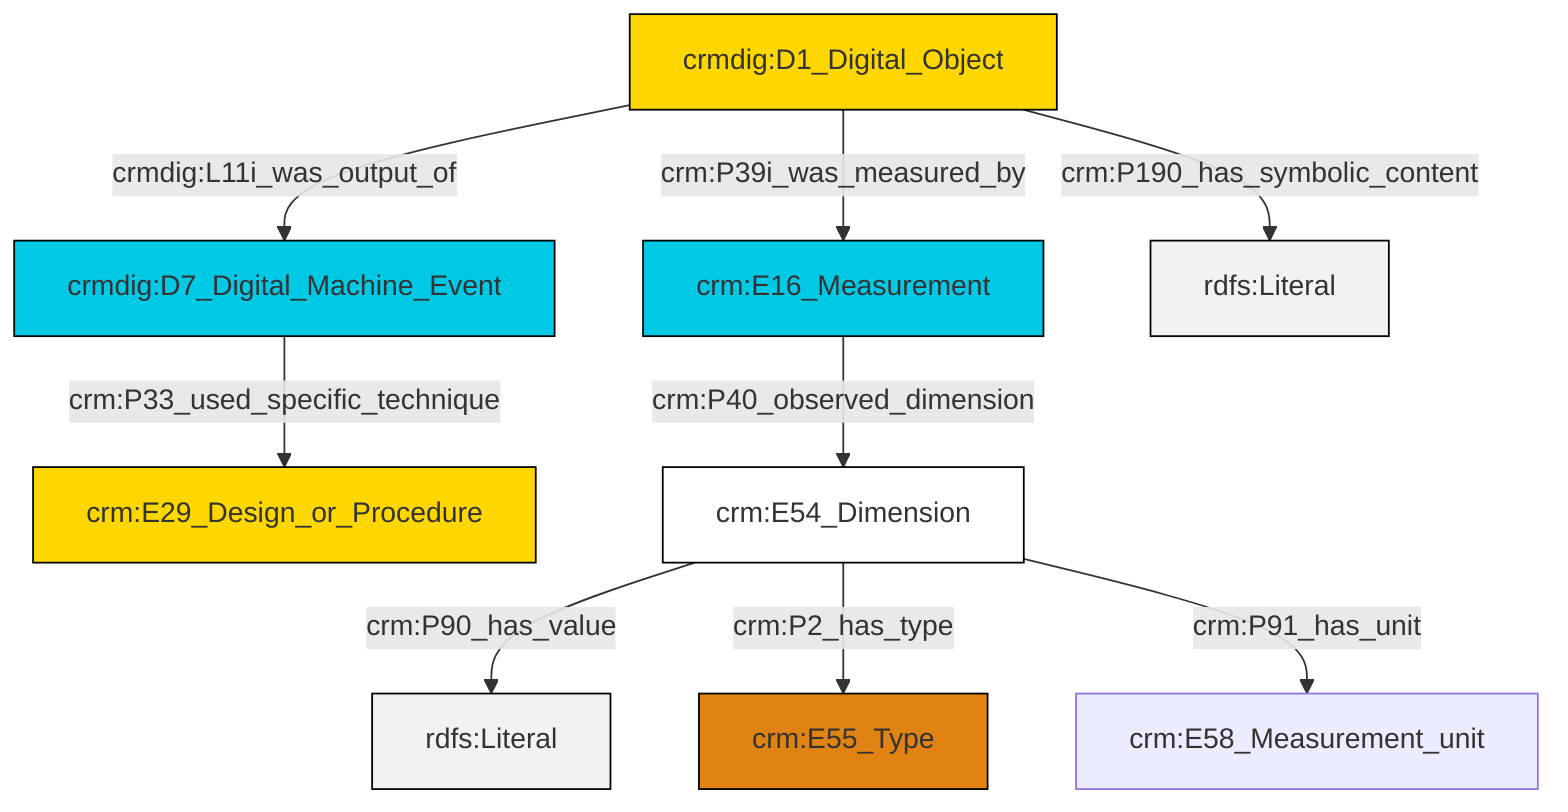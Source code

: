 graph TD
classDef Literal fill:#f2f2f2,stroke:#000000;
classDef CRM_Entity fill:#FFFFFF,stroke:#000000;
classDef Temporal_Entity fill:#00C9E6, stroke:#000000;
classDef Type fill:#E18312, stroke:#000000;
classDef Time-Span fill:#2C9C91, stroke:#000000;
classDef Appellation fill:#FFEB7F, stroke:#000000;
classDef Place fill:#008836, stroke:#000000;
classDef Persistent_Item fill:#B266B2, stroke:#000000;
classDef Conceptual_Object fill:#FFD700, stroke:#000000;
classDef Physical_Thing fill:#D2B48C, stroke:#000000;
classDef Actor fill:#f58aad, stroke:#000000;
classDef PC_Classes fill:#4ce600, stroke:#000000;
classDef Multi fill:#cccccc,stroke:#000000;

2["crmdig:D1_Digital_Object"]:::Conceptual_Object -->|crm:P190_has_symbolic_content| 6[rdfs:Literal]:::Literal
2["crmdig:D1_Digital_Object"]:::Conceptual_Object -->|crm:P39i_was_measured_by| 4["crm:E16_Measurement"]:::Temporal_Entity
2["crmdig:D1_Digital_Object"]:::Conceptual_Object -->|crmdig:L11i_was_output_of| 0["crmdig:D7_Digital_Machine_Event"]:::Temporal_Entity
0["crmdig:D7_Digital_Machine_Event"]:::Temporal_Entity -->|crm:P33_used_specific_technique| 9["crm:E29_Design_or_Procedure"]:::Conceptual_Object
11["crm:E54_Dimension"]:::CRM_Entity -->|crm:P90_has_value| 12[rdfs:Literal]:::Literal
4["crm:E16_Measurement"]:::Temporal_Entity -->|crm:P40_observed_dimension| 11["crm:E54_Dimension"]:::CRM_Entity
11["crm:E54_Dimension"]:::CRM_Entity -->|crm:P2_has_type| 7["crm:E55_Type"]:::Type
11["crm:E54_Dimension"]:::CRM_Entity -->|crm:P91_has_unit| 14["crm:E58_Measurement_unit"]:::Default